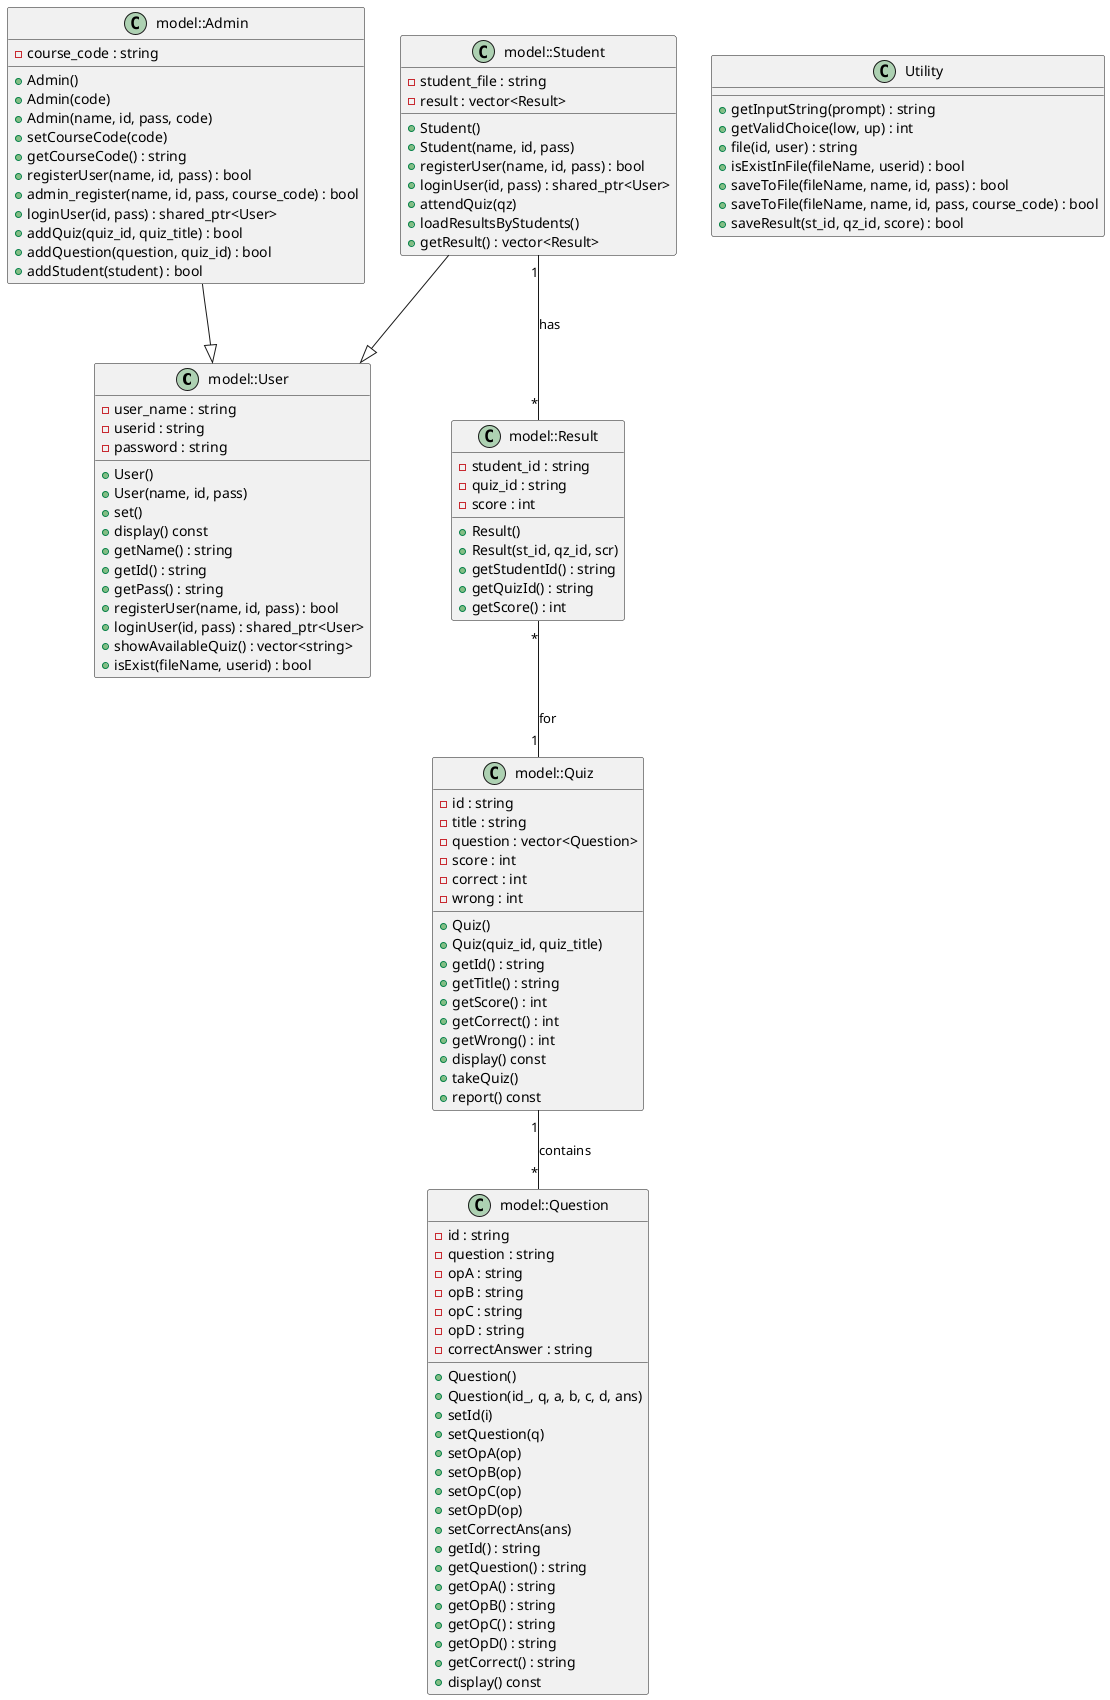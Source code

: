 @startuml quiz_management_diagram

' =========================
'      User Hierarchy
' =========================
class model::User {
    - user_name : string
    - userid : string
    - password : string
    + User()
    + User(name, id, pass)
    + set()
    + display() const
    + getName() : string
    + getId() : string
    + getPass() : string
    + registerUser(name, id, pass) : bool
    + loginUser(id, pass) : shared_ptr<User>
    + showAvailableQuiz() : vector<string>
    + isExist(fileName, userid) : bool
}

class model::Admin {
    - course_code : string
    + Admin()
    + Admin(code)
    + Admin(name, id, pass, code)
    + setCourseCode(code)
    + getCourseCode() : string
    + registerUser(name, id, pass) : bool
    + admin_register(name, id, pass, course_code) : bool
    + loginUser(id, pass) : shared_ptr<User>
    + addQuiz(quiz_id, quiz_title) : bool
    + addQuestion(question, quiz_id) : bool
    + addStudent(student) : bool
}

class model::Student {
    - student_file : string
    - result : vector<Result>
    + Student()
    + Student(name, id, pass)
    + registerUser(name, id, pass) : bool
    + loginUser(id, pass) : shared_ptr<User>
    + attendQuiz(qz)
    + loadResultsByStudents()
    + getResult() : vector<Result>
}

model::Admin --|> model::User
model::Student --|> model::User

' =========================
'      Quiz & Question
' =========================
class model::Quiz {
    - id : string
    - title : string
    - question : vector<Question>
    - score : int
    - correct : int
    - wrong : int
    + Quiz()
    + Quiz(quiz_id, quiz_title)
    + getId() : string
    + getTitle() : string
    + getScore() : int
    + getCorrect() : int
    + getWrong() : int
    + display() const
    + takeQuiz()
    + report() const
}

class model::Question {
    - id : string
    - question : string
    - opA : string
    - opB : string
    - opC : string
    - opD : string
    - correctAnswer : string
    + Question()
    + Question(id_, q, a, b, c, d, ans)
    + setId(i)
    + setQuestion(q)
    + setOpA(op)
    + setOpB(op)
    + setOpC(op)
    + setOpD(op)
    + setCorrectAns(ans)
    + getId() : string
    + getQuestion() : string
    + getOpA() : string
    + getOpB() : string
    + getOpC() : string
    + getOpD() : string
    + getCorrect() : string
    + display() const
}

model::Quiz "1" -- "*" model::Question : contains

' =========================
'      Result
' =========================
class model::Result {
    - student_id : string
    - quiz_id : string
    - score : int
    + Result()
    + Result(st_id, qz_id, scr)
    + getStudentId() : string
    + getQuizId() : string
    + getScore() : int
}

model::Student "1" -- "*" model::Result : has
model::Result "*" -- "1" model::Quiz : for

' =========================
'      Utility
' =========================
class Utility {
    + getInputString(prompt) : string
    + getValidChoice(low, up) : int
    + file(id, user) : string
    + isExistInFile(fileName, userid) : bool
    + saveToFile(fileName, name, id, pass) : bool
    + saveToFile(fileName, name, id, pass, course_code) : bool
    + saveResult(st_id, qz_id, score) : bool
}

@enduml